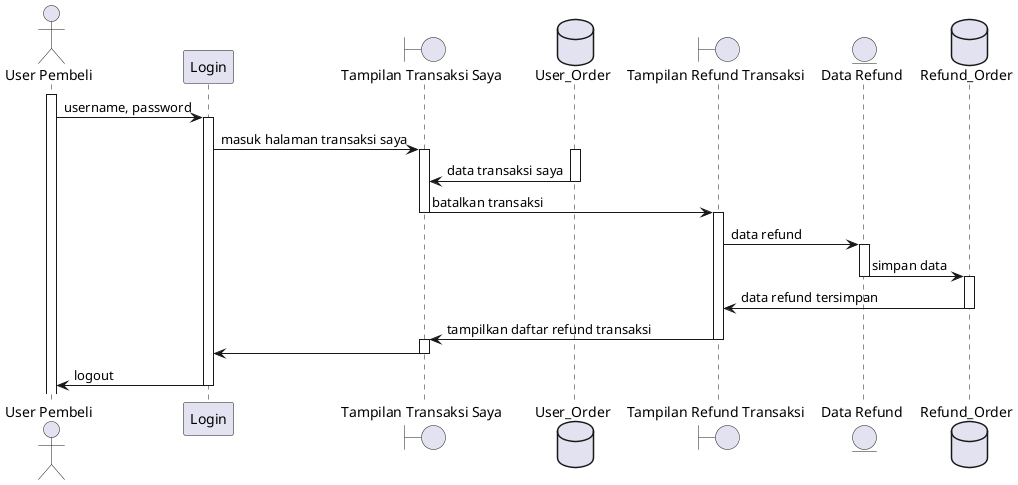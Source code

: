 @startuml

' declare
actor "User Pembeli" as User
participant Login as login
boundary "Tampilan Transaksi Saya" as my_transaction_view
database "User_Order" as db_user_order
boundary "Tampilan Refund Transaksi" as refund_transaction_view
entity "Data Refund" as refund_entity
database "Refund_Order" as db_refund_order


' flow
activate User
User -> login : username, password
activate login

login -> my_transaction_view : masuk halaman transaksi saya
activate my_transaction_view
activate db_user_order
db_user_order -> my_transaction_view : data transaksi saya
deactivate db_user_order

my_transaction_view -> refund_transaction_view : batalkan transaksi
deactivate my_transaction_view
activate refund_transaction_view

refund_transaction_view -> refund_entity : data refund
activate refund_entity

refund_entity -> db_refund_order : simpan data
deactivate refund_entity
activate db_refund_order

db_refund_order -> refund_transaction_view : data refund tersimpan
deactivate db_refund_order

refund_transaction_view -> my_transaction_view : tampilkan daftar refund transaksi
deactivate refund_transaction_view
activate my_transaction_view

my_transaction_view -> login
deactivate my_transaction_view
login -> User : logout
deactivate login










@enduml